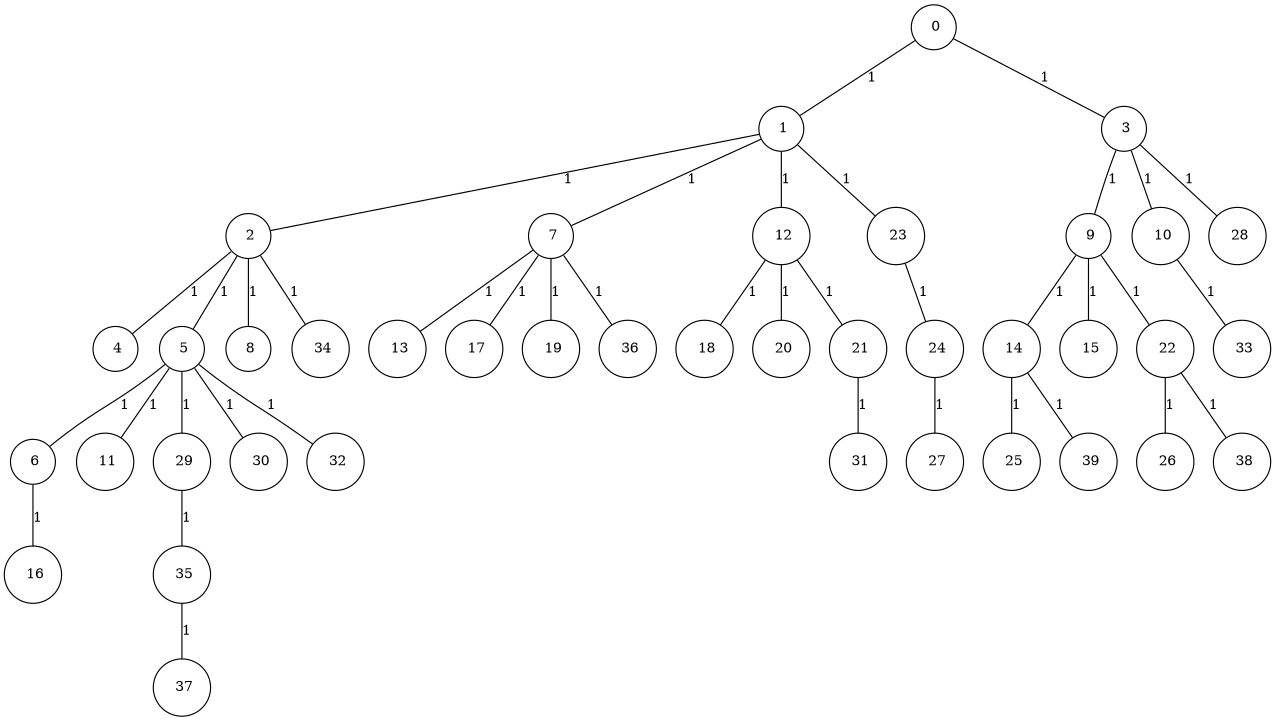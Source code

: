 graph G {
size="8.5,11;"
ratio = "expand;"
fixedsize="true;"
overlap="scale;"
node[shape=circle,width=.12,hight=.12,fontsize=12]
edge[fontsize=12]

0[label=" 0" color=black, pos="2.8292938,1.4890887!"];
1[label=" 1" color=black, pos="2.5803683,0.49988061!"];
2[label=" 2" color=black, pos="2.6470588,0.73978369!"];
3[label=" 3" color=black, pos="2.5608315,1.4946341!"];
4[label=" 4" color=black, pos="1.9787797,2.6471133!"];
5[label=" 5" color=black, pos="2.8946511,0.35779395!"];
6[label=" 6" color=black, pos="0.12759134,2.4258752!"];
7[label=" 7" color=black, pos="0.12948123,2.1807447!"];
8[label=" 8" color=black, pos="1.9637733,0.75208035!"];
9[label=" 9" color=black, pos="2.1619748,2.1388602!"];
10[label=" 10" color=black, pos="1.6564999,1.6403725!"];
11[label=" 11" color=black, pos="0.029793393,2.2429729!"];
12[label=" 12" color=black, pos="0.64742881,2.7867662!"];
13[label=" 13" color=black, pos="0.67952271,1.2852132!"];
14[label=" 14" color=black, pos="1.5128581,2.5471186!"];
15[label=" 15" color=black, pos="1.6817981,1.6011143!"];
16[label=" 16" color=black, pos="2.3976968,2.1897129!"];
17[label=" 17" color=black, pos="1.6051556,0.36870509!"];
18[label=" 18" color=black, pos="1.207217,1.4789869!"];
19[label=" 19" color=black, pos="1.1440842,2.2455835!"];
20[label=" 20" color=black, pos="1.612046,2.3335929!"];
21[label=" 21" color=black, pos="1.1769098,1.0986827!"];
22[label=" 22" color=black, pos="0.3298945,1.3321072!"];
23[label=" 23" color=black, pos="1.3736647,2.6572639!"];
24[label=" 24" color=black, pos="1.2864161,2.331033!"];
25[label=" 25" color=black, pos="2.1755499,1.1532272!"];
26[label=" 26" color=black, pos="2.7088157,1.6197773!"];
27[label=" 27" color=black, pos="1.354174,2.644413!"];
28[label=" 28" color=black, pos="2.8977104,1.2577886!"];
29[label=" 29" color=black, pos="0.59681206,1.7643882!"];
30[label=" 30" color=black, pos="2.0022727,0.93839915!"];
31[label=" 31" color=black, pos="2.0297167,2.1472988!"];
32[label=" 32" color=black, pos="1.4426399,0.20770449!"];
33[label=" 33" color=black, pos="2.1780699,2.0009567!"];
34[label=" 34" color=black, pos="2.9931458,2.7397856!"];
35[label=" 35" color=black, pos="1.4860948,1.3135397!"];
36[label=" 36" color=black, pos="1.3622046,2.4584255!"];
37[label=" 37" color=black, pos="0.92779965,0.88572324!"];
38[label=" 38" color=black, pos="2.319309,0.30600969!"];
39[label=" 39" color=black, pos="2.4197855,2.6651586!"];
0--1[label="1"]
0--3[label="1"]
1--2[label="1"]
1--7[label="1"]
1--12[label="1"]
1--23[label="1"]
2--4[label="1"]
2--5[label="1"]
2--8[label="1"]
2--34[label="1"]
3--9[label="1"]
3--10[label="1"]
3--28[label="1"]
5--6[label="1"]
5--11[label="1"]
5--29[label="1"]
5--30[label="1"]
5--32[label="1"]
6--16[label="1"]
7--13[label="1"]
7--17[label="1"]
7--19[label="1"]
7--36[label="1"]
9--14[label="1"]
9--15[label="1"]
9--22[label="1"]
10--33[label="1"]
12--18[label="1"]
12--20[label="1"]
12--21[label="1"]
14--25[label="1"]
14--39[label="1"]
21--31[label="1"]
22--26[label="1"]
22--38[label="1"]
23--24[label="1"]
24--27[label="1"]
29--35[label="1"]
35--37[label="1"]

}
